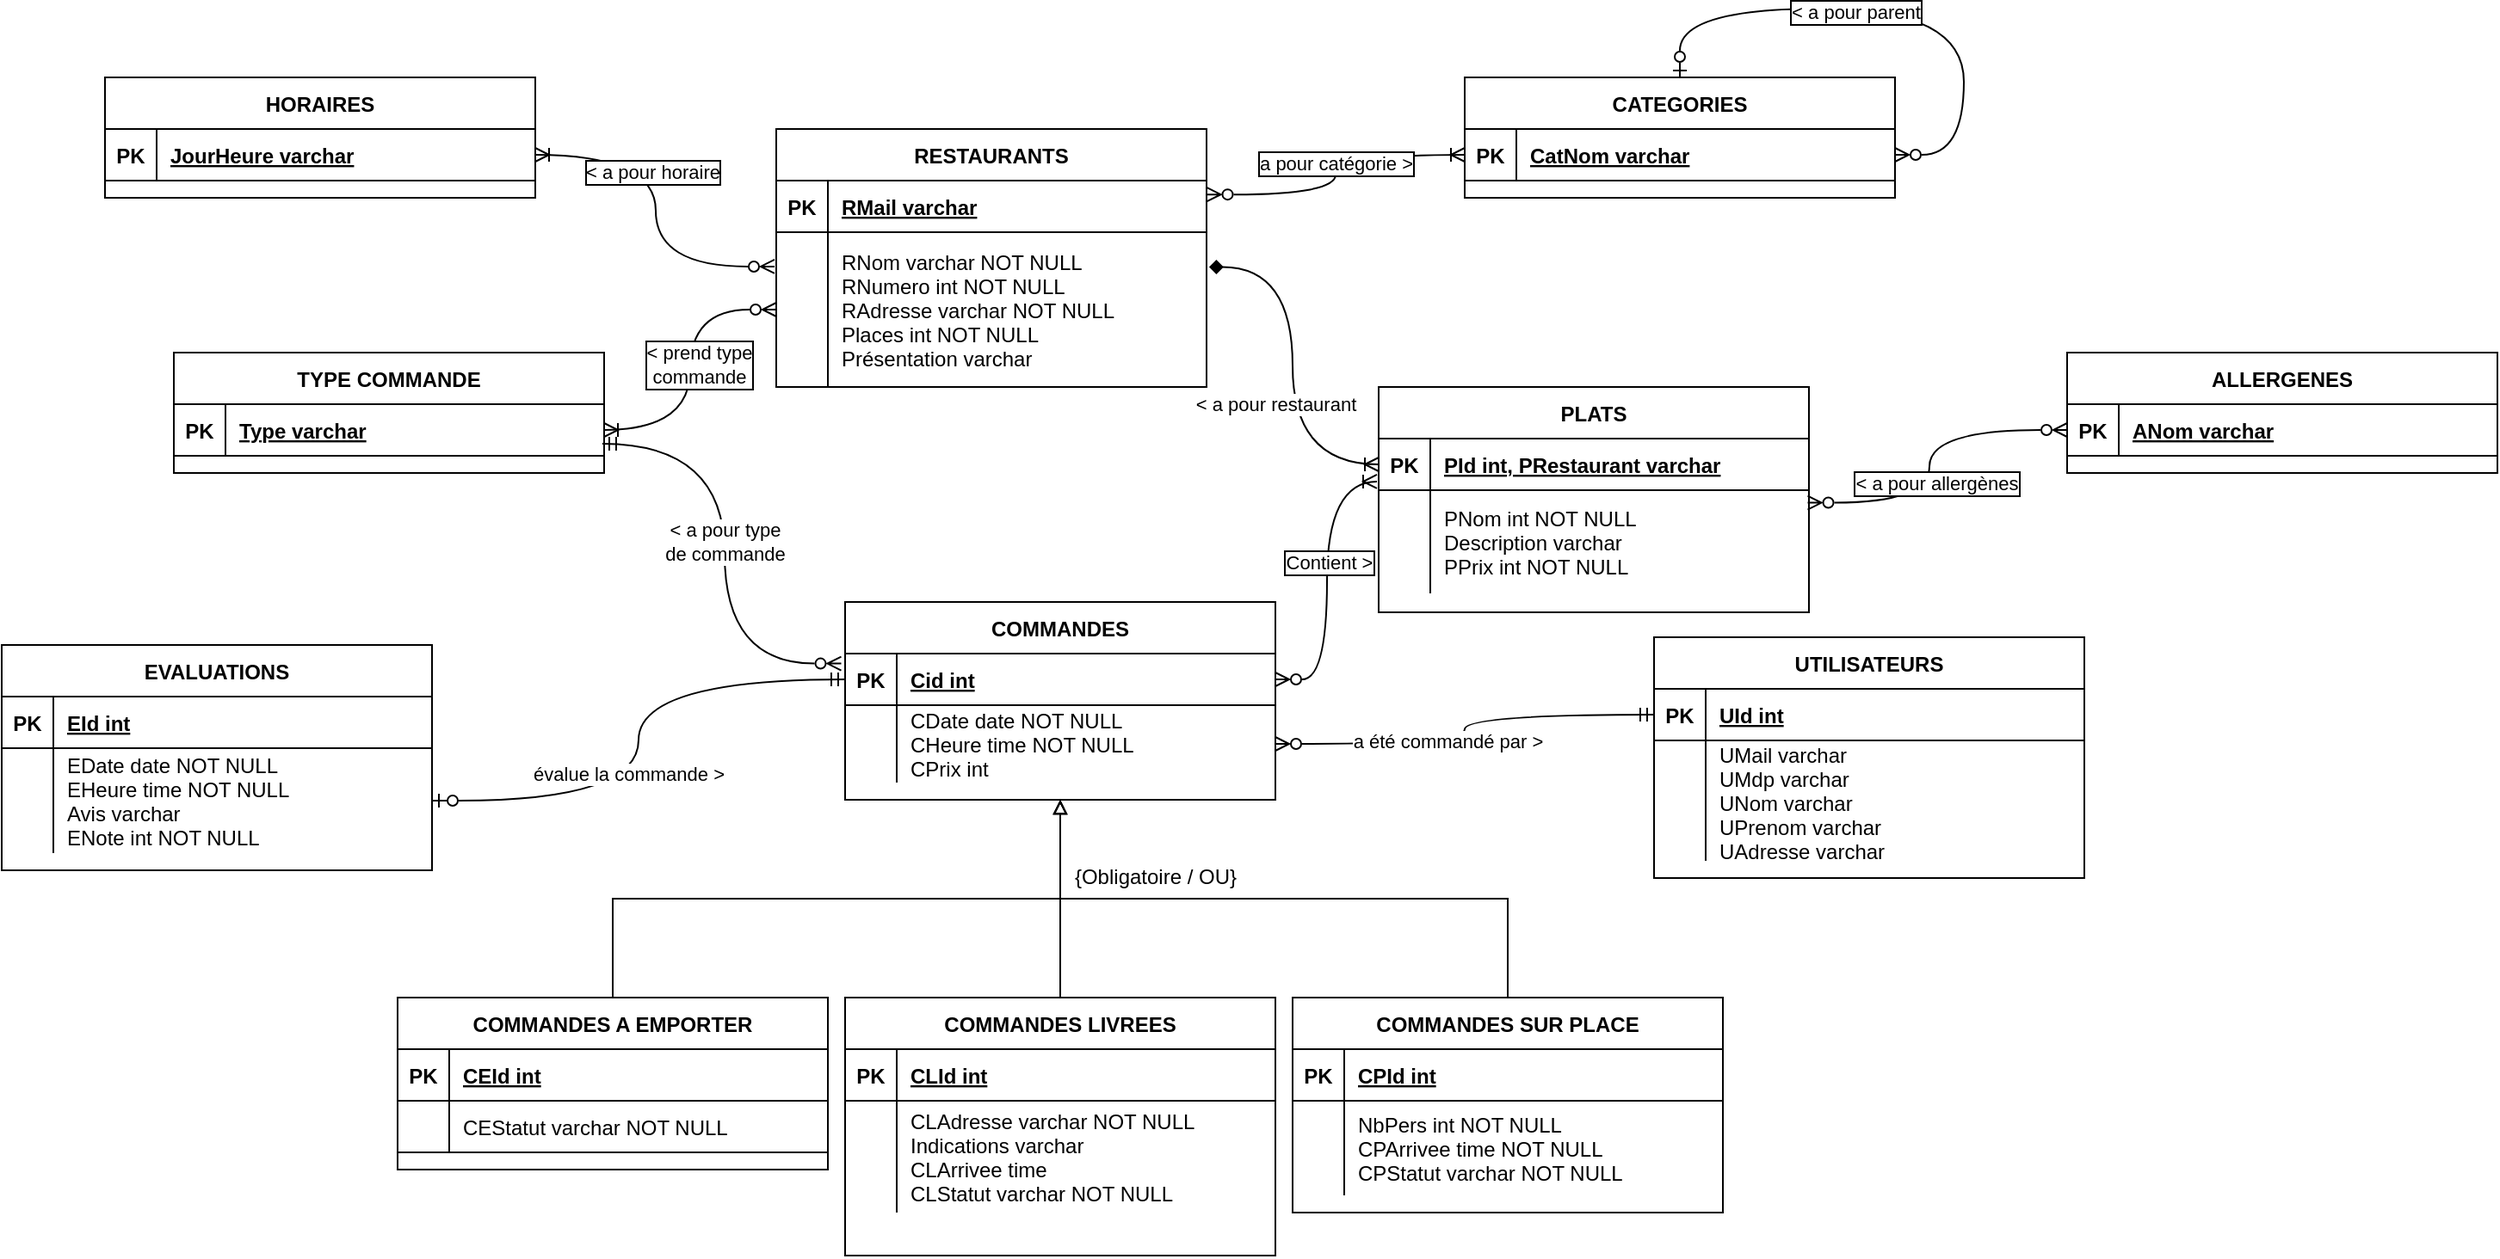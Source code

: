 <mxfile version="20.5.3" type="device"><diagram id="R2lEEEUBdFMjLlhIrx00" name="Page-1"><mxGraphModel dx="1889" dy="1391" grid="1" gridSize="10" guides="1" tooltips="1" connect="1" arrows="1" fold="1" page="0" pageScale="1" pageWidth="1169" pageHeight="827" math="0" shadow="0" extFonts="Permanent Marker^https://fonts.googleapis.com/css?family=Permanent+Marker"><root><mxCell id="0"/><mxCell id="1" parent="0"/><mxCell id="C-vyLk0tnHw3VtMMgP7b-2" value="PLATS" style="shape=table;startSize=30;container=1;collapsible=1;childLayout=tableLayout;fixedRows=1;rowLines=0;fontStyle=1;align=center;resizeLast=1;" parent="1" vertex="1"><mxGeometry x="350" y="140" width="250" height="131" as="geometry"/></mxCell><mxCell id="C-vyLk0tnHw3VtMMgP7b-3" value="" style="shape=partialRectangle;collapsible=0;dropTarget=0;pointerEvents=0;fillColor=none;points=[[0,0.5],[1,0.5]];portConstraint=eastwest;top=0;left=0;right=0;bottom=1;" parent="C-vyLk0tnHw3VtMMgP7b-2" vertex="1"><mxGeometry y="30" width="250" height="30" as="geometry"/></mxCell><mxCell id="C-vyLk0tnHw3VtMMgP7b-4" value="PK" style="shape=partialRectangle;overflow=hidden;connectable=0;fillColor=none;top=0;left=0;bottom=0;right=0;fontStyle=1;" parent="C-vyLk0tnHw3VtMMgP7b-3" vertex="1"><mxGeometry width="30" height="30" as="geometry"><mxRectangle width="30" height="30" as="alternateBounds"/></mxGeometry></mxCell><mxCell id="C-vyLk0tnHw3VtMMgP7b-5" value="PId int, PRestaurant varchar" style="shape=partialRectangle;overflow=hidden;connectable=0;fillColor=none;top=0;left=0;bottom=0;right=0;align=left;spacingLeft=6;fontStyle=5;" parent="C-vyLk0tnHw3VtMMgP7b-3" vertex="1"><mxGeometry x="30" width="220" height="30" as="geometry"><mxRectangle width="220" height="30" as="alternateBounds"/></mxGeometry></mxCell><mxCell id="C-vyLk0tnHw3VtMMgP7b-6" value="" style="shape=partialRectangle;collapsible=0;dropTarget=0;pointerEvents=0;fillColor=none;points=[[0,0.5],[1,0.5]];portConstraint=eastwest;top=0;left=0;right=0;bottom=0;" parent="C-vyLk0tnHw3VtMMgP7b-2" vertex="1"><mxGeometry y="60" width="250" height="60" as="geometry"/></mxCell><mxCell id="C-vyLk0tnHw3VtMMgP7b-7" value="" style="shape=partialRectangle;overflow=hidden;connectable=0;fillColor=none;top=0;left=0;bottom=0;right=0;" parent="C-vyLk0tnHw3VtMMgP7b-6" vertex="1"><mxGeometry width="30" height="60" as="geometry"><mxRectangle width="30" height="60" as="alternateBounds"/></mxGeometry></mxCell><mxCell id="C-vyLk0tnHw3VtMMgP7b-8" value="PNom int NOT NULL&#xA;Description varchar&#xA;PPrix int NOT NULL" style="shape=partialRectangle;overflow=hidden;connectable=0;fillColor=none;top=0;left=0;bottom=0;right=0;align=left;spacingLeft=6;" parent="C-vyLk0tnHw3VtMMgP7b-6" vertex="1"><mxGeometry x="30" width="220" height="60" as="geometry"><mxRectangle width="220" height="60" as="alternateBounds"/></mxGeometry></mxCell><mxCell id="C-vyLk0tnHw3VtMMgP7b-13" value="UTILISATEURS" style="shape=table;startSize=30;container=1;collapsible=1;childLayout=tableLayout;fixedRows=1;rowLines=0;fontStyle=1;align=center;resizeLast=1;" parent="1" vertex="1"><mxGeometry x="510" y="285.5" width="250" height="140" as="geometry"/></mxCell><mxCell id="C-vyLk0tnHw3VtMMgP7b-14" value="" style="shape=partialRectangle;collapsible=0;dropTarget=0;pointerEvents=0;fillColor=none;points=[[0,0.5],[1,0.5]];portConstraint=eastwest;top=0;left=0;right=0;bottom=1;" parent="C-vyLk0tnHw3VtMMgP7b-13" vertex="1"><mxGeometry y="30" width="250" height="30" as="geometry"/></mxCell><mxCell id="C-vyLk0tnHw3VtMMgP7b-15" value="PK" style="shape=partialRectangle;overflow=hidden;connectable=0;fillColor=none;top=0;left=0;bottom=0;right=0;fontStyle=1;" parent="C-vyLk0tnHw3VtMMgP7b-14" vertex="1"><mxGeometry width="30" height="30" as="geometry"><mxRectangle width="30" height="30" as="alternateBounds"/></mxGeometry></mxCell><mxCell id="C-vyLk0tnHw3VtMMgP7b-16" value="UId int" style="shape=partialRectangle;overflow=hidden;connectable=0;fillColor=none;top=0;left=0;bottom=0;right=0;align=left;spacingLeft=6;fontStyle=5;" parent="C-vyLk0tnHw3VtMMgP7b-14" vertex="1"><mxGeometry x="30" width="220" height="30" as="geometry"><mxRectangle width="220" height="30" as="alternateBounds"/></mxGeometry></mxCell><mxCell id="C-vyLk0tnHw3VtMMgP7b-17" value="" style="shape=partialRectangle;collapsible=0;dropTarget=0;pointerEvents=0;fillColor=none;points=[[0,0.5],[1,0.5]];portConstraint=eastwest;top=0;left=0;right=0;bottom=0;" parent="C-vyLk0tnHw3VtMMgP7b-13" vertex="1"><mxGeometry y="60" width="250" height="70" as="geometry"/></mxCell><mxCell id="C-vyLk0tnHw3VtMMgP7b-18" value="" style="shape=partialRectangle;overflow=hidden;connectable=0;fillColor=none;top=0;left=0;bottom=0;right=0;" parent="C-vyLk0tnHw3VtMMgP7b-17" vertex="1"><mxGeometry width="30" height="70" as="geometry"><mxRectangle width="30" height="70" as="alternateBounds"/></mxGeometry></mxCell><mxCell id="C-vyLk0tnHw3VtMMgP7b-19" value="UMail varchar&#xA;UMdp varchar&#xA;UNom varchar&#xA;UPrenom varchar&#xA;UAdresse varchar " style="shape=partialRectangle;overflow=hidden;connectable=0;fillColor=none;top=0;left=0;bottom=0;right=0;align=left;spacingLeft=6;" parent="C-vyLk0tnHw3VtMMgP7b-17" vertex="1"><mxGeometry x="30" width="220" height="70" as="geometry"><mxRectangle width="220" height="70" as="alternateBounds"/></mxGeometry></mxCell><mxCell id="C-vyLk0tnHw3VtMMgP7b-23" value="RESTAURANTS" style="shape=table;startSize=30;container=1;collapsible=1;childLayout=tableLayout;fixedRows=1;rowLines=0;fontStyle=1;align=center;resizeLast=1;" parent="1" vertex="1"><mxGeometry y="-10" width="250" height="150" as="geometry"/></mxCell><mxCell id="C-vyLk0tnHw3VtMMgP7b-24" value="" style="shape=partialRectangle;collapsible=0;dropTarget=0;pointerEvents=0;fillColor=none;points=[[0,0.5],[1,0.5]];portConstraint=eastwest;top=0;left=0;right=0;bottom=1;" parent="C-vyLk0tnHw3VtMMgP7b-23" vertex="1"><mxGeometry y="30" width="250" height="30" as="geometry"/></mxCell><mxCell id="C-vyLk0tnHw3VtMMgP7b-25" value="PK" style="shape=partialRectangle;overflow=hidden;connectable=0;fillColor=none;top=0;left=0;bottom=0;right=0;fontStyle=1;" parent="C-vyLk0tnHw3VtMMgP7b-24" vertex="1"><mxGeometry width="30" height="30" as="geometry"><mxRectangle width="30" height="30" as="alternateBounds"/></mxGeometry></mxCell><mxCell id="C-vyLk0tnHw3VtMMgP7b-26" value="RMail varchar" style="shape=partialRectangle;overflow=hidden;connectable=0;fillColor=none;top=0;left=0;bottom=0;right=0;align=left;spacingLeft=6;fontStyle=5;" parent="C-vyLk0tnHw3VtMMgP7b-24" vertex="1"><mxGeometry x="30" width="220" height="30" as="geometry"><mxRectangle width="220" height="30" as="alternateBounds"/></mxGeometry></mxCell><mxCell id="C-vyLk0tnHw3VtMMgP7b-27" value="" style="shape=partialRectangle;collapsible=0;dropTarget=0;pointerEvents=0;fillColor=none;points=[[0,0.5],[1,0.5]];portConstraint=eastwest;top=0;left=0;right=0;bottom=0;" parent="C-vyLk0tnHw3VtMMgP7b-23" vertex="1"><mxGeometry y="60" width="250" height="90" as="geometry"/></mxCell><mxCell id="C-vyLk0tnHw3VtMMgP7b-28" value="" style="shape=partialRectangle;overflow=hidden;connectable=0;fillColor=none;top=0;left=0;bottom=0;right=0;" parent="C-vyLk0tnHw3VtMMgP7b-27" vertex="1"><mxGeometry width="30" height="90" as="geometry"><mxRectangle width="30" height="90" as="alternateBounds"/></mxGeometry></mxCell><mxCell id="C-vyLk0tnHw3VtMMgP7b-29" value="RNom varchar NOT NULL&#xA;RNumero int NOT NULL&#xA;RAdresse varchar NOT NULL&#xA;Places int NOT NULL&#xA;Présentation varchar" style="shape=partialRectangle;overflow=hidden;connectable=0;fillColor=none;top=0;left=0;bottom=0;right=0;align=left;spacingLeft=6;verticalAlign=middle;" parent="C-vyLk0tnHw3VtMMgP7b-27" vertex="1"><mxGeometry x="30" width="220" height="90" as="geometry"><mxRectangle width="220" height="90" as="alternateBounds"/></mxGeometry></mxCell><mxCell id="k5g94wxCDY1BFWn5QNMN-1" value="COMMANDES" style="shape=table;startSize=30;container=1;collapsible=1;childLayout=tableLayout;fixedRows=1;rowLines=0;fontStyle=1;align=center;resizeLast=1;" parent="1" vertex="1"><mxGeometry x="40" y="265" width="250" height="115" as="geometry"><mxRectangle x="40" y="310" width="120" height="30" as="alternateBounds"/></mxGeometry></mxCell><mxCell id="k5g94wxCDY1BFWn5QNMN-2" value="" style="shape=partialRectangle;collapsible=0;dropTarget=0;pointerEvents=0;fillColor=none;points=[[0,0.5],[1,0.5]];portConstraint=eastwest;top=0;left=0;right=0;bottom=1;" parent="k5g94wxCDY1BFWn5QNMN-1" vertex="1"><mxGeometry y="30" width="250" height="30" as="geometry"/></mxCell><mxCell id="k5g94wxCDY1BFWn5QNMN-3" value="PK" style="shape=partialRectangle;overflow=hidden;connectable=0;fillColor=none;top=0;left=0;bottom=0;right=0;fontStyle=1;" parent="k5g94wxCDY1BFWn5QNMN-2" vertex="1"><mxGeometry width="30" height="30" as="geometry"><mxRectangle width="30" height="30" as="alternateBounds"/></mxGeometry></mxCell><mxCell id="k5g94wxCDY1BFWn5QNMN-4" value="Cid int" style="shape=partialRectangle;overflow=hidden;connectable=0;fillColor=none;top=0;left=0;bottom=0;right=0;align=left;spacingLeft=6;fontStyle=5;" parent="k5g94wxCDY1BFWn5QNMN-2" vertex="1"><mxGeometry x="30" width="220" height="30" as="geometry"><mxRectangle width="220" height="30" as="alternateBounds"/></mxGeometry></mxCell><mxCell id="k5g94wxCDY1BFWn5QNMN-5" value="" style="shape=partialRectangle;collapsible=0;dropTarget=0;pointerEvents=0;fillColor=none;points=[[0,0.5],[1,0.5]];portConstraint=eastwest;top=0;left=0;right=0;bottom=0;" parent="k5g94wxCDY1BFWn5QNMN-1" vertex="1"><mxGeometry y="60" width="250" height="45" as="geometry"/></mxCell><mxCell id="k5g94wxCDY1BFWn5QNMN-6" value="" style="shape=partialRectangle;overflow=hidden;connectable=0;fillColor=none;top=0;left=0;bottom=0;right=0;" parent="k5g94wxCDY1BFWn5QNMN-5" vertex="1"><mxGeometry width="30" height="45" as="geometry"><mxRectangle width="30" height="45" as="alternateBounds"/></mxGeometry></mxCell><mxCell id="k5g94wxCDY1BFWn5QNMN-7" value="CDate date NOT NULL&#xA;CHeure time NOT NULL &#xA;CPrix int" style="shape=partialRectangle;overflow=hidden;connectable=0;fillColor=none;top=0;left=0;bottom=0;right=0;align=left;spacingLeft=6;" parent="k5g94wxCDY1BFWn5QNMN-5" vertex="1"><mxGeometry x="30" width="220" height="45" as="geometry"><mxRectangle width="220" height="45" as="alternateBounds"/></mxGeometry></mxCell><mxCell id="k5g94wxCDY1BFWn5QNMN-37" style="edgeStyle=orthogonalEdgeStyle;rounded=0;orthogonalLoop=1;jettySize=auto;html=1;exitX=0.5;exitY=0;exitDx=0;exitDy=0;entryX=0.5;entryY=1;entryDx=0;entryDy=0;endArrow=block;endFill=0;" parent="1" source="k5g94wxCDY1BFWn5QNMN-8" target="k5g94wxCDY1BFWn5QNMN-1" edge="1"><mxGeometry relative="1" as="geometry"/></mxCell><mxCell id="k5g94wxCDY1BFWn5QNMN-8" value="COMMANDES LIVREES" style="shape=table;startSize=30;container=1;collapsible=1;childLayout=tableLayout;fixedRows=1;rowLines=0;fontStyle=1;align=center;resizeLast=1;" parent="1" vertex="1"><mxGeometry x="40" y="495" width="250" height="150" as="geometry"/></mxCell><mxCell id="k5g94wxCDY1BFWn5QNMN-9" value="" style="shape=partialRectangle;collapsible=0;dropTarget=0;pointerEvents=0;fillColor=none;points=[[0,0.5],[1,0.5]];portConstraint=eastwest;top=0;left=0;right=0;bottom=1;" parent="k5g94wxCDY1BFWn5QNMN-8" vertex="1"><mxGeometry y="30" width="250" height="30" as="geometry"/></mxCell><mxCell id="k5g94wxCDY1BFWn5QNMN-10" value="PK" style="shape=partialRectangle;overflow=hidden;connectable=0;fillColor=none;top=0;left=0;bottom=0;right=0;fontStyle=1;" parent="k5g94wxCDY1BFWn5QNMN-9" vertex="1"><mxGeometry width="30" height="30" as="geometry"><mxRectangle width="30" height="30" as="alternateBounds"/></mxGeometry></mxCell><mxCell id="k5g94wxCDY1BFWn5QNMN-11" value="CLId int" style="shape=partialRectangle;overflow=hidden;connectable=0;fillColor=none;top=0;left=0;bottom=0;right=0;align=left;spacingLeft=6;fontStyle=5;" parent="k5g94wxCDY1BFWn5QNMN-9" vertex="1"><mxGeometry x="30" width="220" height="30" as="geometry"><mxRectangle width="220" height="30" as="alternateBounds"/></mxGeometry></mxCell><mxCell id="k5g94wxCDY1BFWn5QNMN-12" value="" style="shape=partialRectangle;collapsible=0;dropTarget=0;pointerEvents=0;fillColor=none;points=[[0,0.5],[1,0.5]];portConstraint=eastwest;top=0;left=0;right=0;bottom=0;" parent="k5g94wxCDY1BFWn5QNMN-8" vertex="1"><mxGeometry y="60" width="250" height="65" as="geometry"/></mxCell><mxCell id="k5g94wxCDY1BFWn5QNMN-13" value="" style="shape=partialRectangle;overflow=hidden;connectable=0;fillColor=none;top=0;left=0;bottom=0;right=0;" parent="k5g94wxCDY1BFWn5QNMN-12" vertex="1"><mxGeometry width="30" height="65" as="geometry"><mxRectangle width="30" height="65" as="alternateBounds"/></mxGeometry></mxCell><mxCell id="k5g94wxCDY1BFWn5QNMN-14" value="CLAdresse varchar NOT NULL&#xA;Indications varchar&#xA;CLArrivee time&#xA;CLStatut varchar NOT NULL" style="shape=partialRectangle;overflow=hidden;connectable=0;fillColor=none;top=0;left=0;bottom=0;right=0;align=left;spacingLeft=6;" parent="k5g94wxCDY1BFWn5QNMN-12" vertex="1"><mxGeometry x="30" width="220" height="65" as="geometry"><mxRectangle width="220" height="65" as="alternateBounds"/></mxGeometry></mxCell><mxCell id="k5g94wxCDY1BFWn5QNMN-52" style="edgeStyle=orthogonalEdgeStyle;rounded=0;orthogonalLoop=1;jettySize=auto;html=1;exitX=0.5;exitY=0;exitDx=0;exitDy=0;entryX=0.5;entryY=1;entryDx=0;entryDy=0;endArrow=block;endFill=0;" parent="1" source="k5g94wxCDY1BFWn5QNMN-15" target="k5g94wxCDY1BFWn5QNMN-1" edge="1"><mxGeometry relative="1" as="geometry"/></mxCell><mxCell id="k5g94wxCDY1BFWn5QNMN-15" value="COMMANDES SUR PLACE" style="shape=table;startSize=30;container=1;collapsible=1;childLayout=tableLayout;fixedRows=1;rowLines=0;fontStyle=1;align=center;resizeLast=1;" parent="1" vertex="1"><mxGeometry x="300" y="495" width="250" height="125" as="geometry"/></mxCell><mxCell id="k5g94wxCDY1BFWn5QNMN-16" value="" style="shape=partialRectangle;collapsible=0;dropTarget=0;pointerEvents=0;fillColor=none;points=[[0,0.5],[1,0.5]];portConstraint=eastwest;top=0;left=0;right=0;bottom=1;" parent="k5g94wxCDY1BFWn5QNMN-15" vertex="1"><mxGeometry y="30" width="250" height="30" as="geometry"/></mxCell><mxCell id="k5g94wxCDY1BFWn5QNMN-17" value="PK" style="shape=partialRectangle;overflow=hidden;connectable=0;fillColor=none;top=0;left=0;bottom=0;right=0;fontStyle=1;" parent="k5g94wxCDY1BFWn5QNMN-16" vertex="1"><mxGeometry width="30" height="30" as="geometry"><mxRectangle width="30" height="30" as="alternateBounds"/></mxGeometry></mxCell><mxCell id="k5g94wxCDY1BFWn5QNMN-18" value="CPId int" style="shape=partialRectangle;overflow=hidden;connectable=0;fillColor=none;top=0;left=0;bottom=0;right=0;align=left;spacingLeft=6;fontStyle=5;" parent="k5g94wxCDY1BFWn5QNMN-16" vertex="1"><mxGeometry x="30" width="220" height="30" as="geometry"><mxRectangle width="220" height="30" as="alternateBounds"/></mxGeometry></mxCell><mxCell id="k5g94wxCDY1BFWn5QNMN-19" value="" style="shape=partialRectangle;collapsible=0;dropTarget=0;pointerEvents=0;fillColor=none;points=[[0,0.5],[1,0.5]];portConstraint=eastwest;top=0;left=0;right=0;bottom=0;" parent="k5g94wxCDY1BFWn5QNMN-15" vertex="1"><mxGeometry y="60" width="250" height="55" as="geometry"/></mxCell><mxCell id="k5g94wxCDY1BFWn5QNMN-20" value="" style="shape=partialRectangle;overflow=hidden;connectable=0;fillColor=none;top=0;left=0;bottom=0;right=0;" parent="k5g94wxCDY1BFWn5QNMN-19" vertex="1"><mxGeometry width="30" height="55" as="geometry"><mxRectangle width="30" height="55" as="alternateBounds"/></mxGeometry></mxCell><mxCell id="k5g94wxCDY1BFWn5QNMN-21" value="NbPers int NOT NULL&#xA;CPArrivee time NOT NULL&#xA;CPStatut varchar NOT NULL" style="shape=partialRectangle;overflow=hidden;connectable=0;fillColor=none;top=0;left=0;bottom=0;right=0;align=left;spacingLeft=6;" parent="k5g94wxCDY1BFWn5QNMN-19" vertex="1"><mxGeometry x="30" width="220" height="55" as="geometry"><mxRectangle width="220" height="55" as="alternateBounds"/></mxGeometry></mxCell><mxCell id="k5g94wxCDY1BFWn5QNMN-43" style="edgeStyle=orthogonalEdgeStyle;rounded=0;orthogonalLoop=1;jettySize=auto;html=1;exitX=0.5;exitY=0;exitDx=0;exitDy=0;entryX=0.5;entryY=1;entryDx=0;entryDy=0;endArrow=block;endFill=0;" parent="1" source="k5g94wxCDY1BFWn5QNMN-22" target="k5g94wxCDY1BFWn5QNMN-1" edge="1"><mxGeometry relative="1" as="geometry"/></mxCell><mxCell id="k5g94wxCDY1BFWn5QNMN-22" value="COMMANDES A EMPORTER" style="shape=table;startSize=30;container=1;collapsible=1;childLayout=tableLayout;fixedRows=1;rowLines=0;fontStyle=1;align=center;resizeLast=1;" parent="1" vertex="1"><mxGeometry x="-220" y="495" width="250" height="100" as="geometry"/></mxCell><mxCell id="k5g94wxCDY1BFWn5QNMN-23" value="" style="shape=partialRectangle;collapsible=0;dropTarget=0;pointerEvents=0;fillColor=none;points=[[0,0.5],[1,0.5]];portConstraint=eastwest;top=0;left=0;right=0;bottom=1;" parent="k5g94wxCDY1BFWn5QNMN-22" vertex="1"><mxGeometry y="30" width="250" height="30" as="geometry"/></mxCell><mxCell id="k5g94wxCDY1BFWn5QNMN-24" value="PK" style="shape=partialRectangle;overflow=hidden;connectable=0;fillColor=none;top=0;left=0;bottom=0;right=0;fontStyle=1;" parent="k5g94wxCDY1BFWn5QNMN-23" vertex="1"><mxGeometry width="30" height="30" as="geometry"><mxRectangle width="30" height="30" as="alternateBounds"/></mxGeometry></mxCell><mxCell id="k5g94wxCDY1BFWn5QNMN-25" value="CEId int" style="shape=partialRectangle;overflow=hidden;connectable=0;fillColor=none;top=0;left=0;bottom=0;right=0;align=left;spacingLeft=6;fontStyle=5;" parent="k5g94wxCDY1BFWn5QNMN-23" vertex="1"><mxGeometry x="30" width="220" height="30" as="geometry"><mxRectangle width="220" height="30" as="alternateBounds"/></mxGeometry></mxCell><mxCell id="k5g94wxCDY1BFWn5QNMN-150" style="shape=partialRectangle;collapsible=0;dropTarget=0;pointerEvents=0;fillColor=none;points=[[0,0.5],[1,0.5]];portConstraint=eastwest;top=0;left=0;right=0;bottom=1;" parent="k5g94wxCDY1BFWn5QNMN-22" vertex="1"><mxGeometry y="60" width="250" height="30" as="geometry"/></mxCell><mxCell id="k5g94wxCDY1BFWn5QNMN-151" style="shape=partialRectangle;overflow=hidden;connectable=0;fillColor=none;top=0;left=0;bottom=0;right=0;fontStyle=1;" parent="k5g94wxCDY1BFWn5QNMN-150" vertex="1"><mxGeometry width="30" height="30" as="geometry"><mxRectangle width="30" height="30" as="alternateBounds"/></mxGeometry></mxCell><mxCell id="k5g94wxCDY1BFWn5QNMN-152" value="CEStatut varchar NOT NULL" style="shape=partialRectangle;overflow=hidden;connectable=0;fillColor=none;top=0;left=0;bottom=0;right=0;align=left;spacingLeft=6;fontStyle=0;" parent="k5g94wxCDY1BFWn5QNMN-150" vertex="1"><mxGeometry x="30" width="220" height="30" as="geometry"><mxRectangle width="220" height="30" as="alternateBounds"/></mxGeometry></mxCell><mxCell id="k5g94wxCDY1BFWn5QNMN-29" value="EVALUATIONS" style="shape=table;startSize=30;container=1;collapsible=1;childLayout=tableLayout;fixedRows=1;rowLines=0;fontStyle=1;align=center;resizeLast=1;" parent="1" vertex="1"><mxGeometry x="-450" y="290" width="250" height="131" as="geometry"/></mxCell><mxCell id="k5g94wxCDY1BFWn5QNMN-30" value="" style="shape=partialRectangle;collapsible=0;dropTarget=0;pointerEvents=0;fillColor=none;points=[[0,0.5],[1,0.5]];portConstraint=eastwest;top=0;left=0;right=0;bottom=1;" parent="k5g94wxCDY1BFWn5QNMN-29" vertex="1"><mxGeometry y="30" width="250" height="30" as="geometry"/></mxCell><mxCell id="k5g94wxCDY1BFWn5QNMN-31" value="PK" style="shape=partialRectangle;overflow=hidden;connectable=0;fillColor=none;top=0;left=0;bottom=0;right=0;fontStyle=1;" parent="k5g94wxCDY1BFWn5QNMN-30" vertex="1"><mxGeometry width="30" height="30" as="geometry"><mxRectangle width="30" height="30" as="alternateBounds"/></mxGeometry></mxCell><mxCell id="k5g94wxCDY1BFWn5QNMN-32" value="EId int" style="shape=partialRectangle;overflow=hidden;connectable=0;fillColor=none;top=0;left=0;bottom=0;right=0;align=left;spacingLeft=6;fontStyle=5;" parent="k5g94wxCDY1BFWn5QNMN-30" vertex="1"><mxGeometry x="30" width="220" height="30" as="geometry"><mxRectangle width="220" height="30" as="alternateBounds"/></mxGeometry></mxCell><mxCell id="k5g94wxCDY1BFWn5QNMN-33" value="" style="shape=partialRectangle;collapsible=0;dropTarget=0;pointerEvents=0;fillColor=none;points=[[0,0.5],[1,0.5]];portConstraint=eastwest;top=0;left=0;right=0;bottom=0;" parent="k5g94wxCDY1BFWn5QNMN-29" vertex="1"><mxGeometry y="60" width="250" height="61" as="geometry"/></mxCell><mxCell id="k5g94wxCDY1BFWn5QNMN-34" value="" style="shape=partialRectangle;overflow=hidden;connectable=0;fillColor=none;top=0;left=0;bottom=0;right=0;" parent="k5g94wxCDY1BFWn5QNMN-33" vertex="1"><mxGeometry width="30" height="61" as="geometry"><mxRectangle width="30" height="61" as="alternateBounds"/></mxGeometry></mxCell><mxCell id="k5g94wxCDY1BFWn5QNMN-35" value="EDate date NOT NULL&#xA;EHeure time NOT NULL&#xA;Avis varchar&#xA;ENote int NOT NULL" style="shape=partialRectangle;overflow=hidden;connectable=0;fillColor=none;top=0;left=0;bottom=0;right=0;align=left;spacingLeft=6;" parent="k5g94wxCDY1BFWn5QNMN-33" vertex="1"><mxGeometry x="30" width="220" height="61" as="geometry"><mxRectangle width="220" height="61" as="alternateBounds"/></mxGeometry></mxCell><mxCell id="k5g94wxCDY1BFWn5QNMN-53" value="CATEGORIES" style="shape=table;startSize=30;container=1;collapsible=1;childLayout=tableLayout;fixedRows=1;rowLines=0;fontStyle=1;align=center;resizeLast=1;" parent="1" vertex="1"><mxGeometry x="400" y="-40" width="250" height="70" as="geometry"/></mxCell><mxCell id="k5g94wxCDY1BFWn5QNMN-124" style="edgeStyle=orthogonalEdgeStyle;curved=1;rounded=0;orthogonalLoop=1;jettySize=auto;html=1;exitX=1;exitY=0.5;exitDx=0;exitDy=0;entryX=0.5;entryY=0;entryDx=0;entryDy=0;startArrow=ERzeroToMany;startFill=0;endArrow=ERzeroToOne;endFill=0;" parent="k5g94wxCDY1BFWn5QNMN-53" source="k5g94wxCDY1BFWn5QNMN-54" target="k5g94wxCDY1BFWn5QNMN-53" edge="1"><mxGeometry relative="1" as="geometry"><Array as="points"><mxPoint x="290" y="45"/><mxPoint x="290" y="-40"/><mxPoint x="125" y="-40"/></Array></mxGeometry></mxCell><mxCell id="k5g94wxCDY1BFWn5QNMN-168" value="&amp;lt; a pour parent" style="edgeLabel;html=1;align=center;verticalAlign=middle;resizable=0;points=[];labelBorderColor=default;" parent="k5g94wxCDY1BFWn5QNMN-124" vertex="1" connectable="0"><mxGeometry x="0.139" y="2" relative="1" as="geometry"><mxPoint as="offset"/></mxGeometry></mxCell><mxCell id="k5g94wxCDY1BFWn5QNMN-54" value="" style="shape=partialRectangle;collapsible=0;dropTarget=0;pointerEvents=0;fillColor=none;points=[[0,0.5],[1,0.5]];portConstraint=eastwest;top=0;left=0;right=0;bottom=1;" parent="k5g94wxCDY1BFWn5QNMN-53" vertex="1"><mxGeometry y="30" width="250" height="30" as="geometry"/></mxCell><mxCell id="k5g94wxCDY1BFWn5QNMN-55" value="PK" style="shape=partialRectangle;overflow=hidden;connectable=0;fillColor=none;top=0;left=0;bottom=0;right=0;fontStyle=1;" parent="k5g94wxCDY1BFWn5QNMN-54" vertex="1"><mxGeometry width="30" height="30" as="geometry"><mxRectangle width="30" height="30" as="alternateBounds"/></mxGeometry></mxCell><mxCell id="k5g94wxCDY1BFWn5QNMN-56" value="CatNom varchar" style="shape=partialRectangle;overflow=hidden;connectable=0;fillColor=none;top=0;left=0;bottom=0;right=0;align=left;spacingLeft=6;fontStyle=5;" parent="k5g94wxCDY1BFWn5QNMN-54" vertex="1"><mxGeometry x="30" width="220" height="30" as="geometry"><mxRectangle width="220" height="30" as="alternateBounds"/></mxGeometry></mxCell><mxCell id="k5g94wxCDY1BFWn5QNMN-60" value="TYPE COMMANDE" style="shape=table;startSize=30;container=1;collapsible=1;childLayout=tableLayout;fixedRows=1;rowLines=0;fontStyle=1;align=center;resizeLast=1;" parent="1" vertex="1"><mxGeometry x="-350" y="120" width="250" height="70" as="geometry"/></mxCell><mxCell id="k5g94wxCDY1BFWn5QNMN-61" value="" style="shape=partialRectangle;collapsible=0;dropTarget=0;pointerEvents=0;fillColor=none;points=[[0,0.5],[1,0.5]];portConstraint=eastwest;top=0;left=0;right=0;bottom=1;" parent="k5g94wxCDY1BFWn5QNMN-60" vertex="1"><mxGeometry y="30" width="250" height="30" as="geometry"/></mxCell><mxCell id="k5g94wxCDY1BFWn5QNMN-62" value="PK" style="shape=partialRectangle;overflow=hidden;connectable=0;fillColor=none;top=0;left=0;bottom=0;right=0;fontStyle=1;" parent="k5g94wxCDY1BFWn5QNMN-61" vertex="1"><mxGeometry width="30" height="30" as="geometry"><mxRectangle width="30" height="30" as="alternateBounds"/></mxGeometry></mxCell><mxCell id="k5g94wxCDY1BFWn5QNMN-63" value="Type varchar" style="shape=partialRectangle;overflow=hidden;connectable=0;fillColor=none;top=0;left=0;bottom=0;right=0;align=left;spacingLeft=6;fontStyle=5;" parent="k5g94wxCDY1BFWn5QNMN-61" vertex="1"><mxGeometry x="30" width="220" height="30" as="geometry"><mxRectangle width="220" height="30" as="alternateBounds"/></mxGeometry></mxCell><mxCell id="k5g94wxCDY1BFWn5QNMN-67" value="ALLERGENES" style="shape=table;startSize=30;container=1;collapsible=1;childLayout=tableLayout;fixedRows=1;rowLines=0;fontStyle=1;align=center;resizeLast=1;" parent="1" vertex="1"><mxGeometry x="750" y="120" width="250" height="70" as="geometry"/></mxCell><mxCell id="k5g94wxCDY1BFWn5QNMN-68" value="" style="shape=partialRectangle;collapsible=0;dropTarget=0;pointerEvents=0;fillColor=none;points=[[0,0.5],[1,0.5]];portConstraint=eastwest;top=0;left=0;right=0;bottom=1;" parent="k5g94wxCDY1BFWn5QNMN-67" vertex="1"><mxGeometry y="30" width="250" height="30" as="geometry"/></mxCell><mxCell id="k5g94wxCDY1BFWn5QNMN-69" value="PK" style="shape=partialRectangle;overflow=hidden;connectable=0;fillColor=none;top=0;left=0;bottom=0;right=0;fontStyle=1;" parent="k5g94wxCDY1BFWn5QNMN-68" vertex="1"><mxGeometry width="30" height="30" as="geometry"><mxRectangle width="30" height="30" as="alternateBounds"/></mxGeometry></mxCell><mxCell id="k5g94wxCDY1BFWn5QNMN-70" value="ANom varchar" style="shape=partialRectangle;overflow=hidden;connectable=0;fillColor=none;top=0;left=0;bottom=0;right=0;align=left;spacingLeft=6;fontStyle=5;" parent="k5g94wxCDY1BFWn5QNMN-68" vertex="1"><mxGeometry x="30" width="220" height="30" as="geometry"><mxRectangle width="220" height="30" as="alternateBounds"/></mxGeometry></mxCell><mxCell id="k5g94wxCDY1BFWn5QNMN-74" value="HORAIRES" style="shape=table;startSize=30;container=1;collapsible=1;childLayout=tableLayout;fixedRows=1;rowLines=0;fontStyle=1;align=center;resizeLast=1;" parent="1" vertex="1"><mxGeometry x="-390" y="-40" width="250" height="70" as="geometry"/></mxCell><mxCell id="k5g94wxCDY1BFWn5QNMN-75" value="" style="shape=partialRectangle;collapsible=0;dropTarget=0;pointerEvents=0;fillColor=none;points=[[0,0.5],[1,0.5]];portConstraint=eastwest;top=0;left=0;right=0;bottom=1;" parent="k5g94wxCDY1BFWn5QNMN-74" vertex="1"><mxGeometry y="30" width="250" height="30" as="geometry"/></mxCell><mxCell id="k5g94wxCDY1BFWn5QNMN-76" value="PK" style="shape=partialRectangle;overflow=hidden;connectable=0;fillColor=none;top=0;left=0;bottom=0;right=0;fontStyle=1;" parent="k5g94wxCDY1BFWn5QNMN-75" vertex="1"><mxGeometry width="30" height="30" as="geometry"><mxRectangle width="30" height="30" as="alternateBounds"/></mxGeometry></mxCell><mxCell id="k5g94wxCDY1BFWn5QNMN-77" value="JourHeure varchar" style="shape=partialRectangle;overflow=hidden;connectable=0;fillColor=none;top=0;left=0;bottom=0;right=0;align=left;spacingLeft=6;fontStyle=5;" parent="k5g94wxCDY1BFWn5QNMN-75" vertex="1"><mxGeometry x="30" width="220" height="30" as="geometry"><mxRectangle width="220" height="30" as="alternateBounds"/></mxGeometry></mxCell><mxCell id="k5g94wxCDY1BFWn5QNMN-97" style="rounded=0;orthogonalLoop=1;jettySize=auto;html=1;exitX=0;exitY=0.5;exitDx=0;exitDy=0;entryX=1.006;entryY=0.225;entryDx=0;entryDy=0;edgeStyle=orthogonalEdgeStyle;curved=1;endArrow=diamond;endFill=1;startArrow=ERoneToMany;startFill=0;entryPerimeter=0;" parent="1" source="C-vyLk0tnHw3VtMMgP7b-3" target="C-vyLk0tnHw3VtMMgP7b-27" edge="1"><mxGeometry relative="1" as="geometry"/></mxCell><mxCell id="k5g94wxCDY1BFWn5QNMN-163" value="&amp;lt; a pour restaurant" style="edgeLabel;html=1;align=center;verticalAlign=middle;resizable=0;points=[];" parent="k5g94wxCDY1BFWn5QNMN-97" vertex="1" connectable="0"><mxGeometry x="-0.171" y="-3" relative="1" as="geometry"><mxPoint x="-13" y="3" as="offset"/></mxGeometry></mxCell><mxCell id="k5g94wxCDY1BFWn5QNMN-105" style="edgeStyle=orthogonalEdgeStyle;curved=1;rounded=0;orthogonalLoop=1;jettySize=auto;html=1;exitX=-0.004;exitY=0.222;exitDx=0;exitDy=0;entryX=1;entryY=0.5;entryDx=0;entryDy=0;startArrow=ERzeroToMany;startFill=0;endArrow=ERoneToMany;endFill=0;exitPerimeter=0;" parent="1" source="C-vyLk0tnHw3VtMMgP7b-27" target="k5g94wxCDY1BFWn5QNMN-75" edge="1"><mxGeometry relative="1" as="geometry"><mxPoint x="10" y="145" as="sourcePoint"/></mxGeometry></mxCell><mxCell id="k5g94wxCDY1BFWn5QNMN-164" value="&amp;lt; a pour horaire" style="edgeLabel;html=1;align=center;verticalAlign=middle;resizable=0;points=[];labelBorderColor=default;" parent="k5g94wxCDY1BFWn5QNMN-105" vertex="1" connectable="0"><mxGeometry x="0.216" y="2" relative="1" as="geometry"><mxPoint as="offset"/></mxGeometry></mxCell><mxCell id="k5g94wxCDY1BFWn5QNMN-113" style="edgeStyle=orthogonalEdgeStyle;curved=1;rounded=0;orthogonalLoop=1;jettySize=auto;html=1;exitX=1.001;exitY=0.269;exitDx=0;exitDy=0;entryX=0;entryY=0.5;entryDx=0;entryDy=0;startArrow=ERzeroToMany;startFill=0;endArrow=ERoneToMany;endFill=0;exitPerimeter=0;" parent="1" source="C-vyLk0tnHw3VtMMgP7b-24" target="k5g94wxCDY1BFWn5QNMN-54" edge="1"><mxGeometry relative="1" as="geometry"><mxPoint x="260" y="160" as="sourcePoint"/></mxGeometry></mxCell><mxCell id="k5g94wxCDY1BFWn5QNMN-162" value="a pour catégorie &amp;gt;" style="edgeLabel;html=1;align=center;verticalAlign=middle;resizable=0;points=[];labelBorderColor=default;" parent="k5g94wxCDY1BFWn5QNMN-113" vertex="1" connectable="0"><mxGeometry x="0.126" y="-1" relative="1" as="geometry"><mxPoint x="-1" y="4" as="offset"/></mxGeometry></mxCell><mxCell id="k5g94wxCDY1BFWn5QNMN-114" style="edgeStyle=orthogonalEdgeStyle;curved=1;rounded=0;orthogonalLoop=1;jettySize=auto;html=1;exitX=0;exitY=0.5;exitDx=0;exitDy=0;entryX=1;entryY=0.5;entryDx=0;entryDy=0;startArrow=ERzeroToMany;startFill=0;endArrow=ERoneToMany;endFill=0;" parent="1" source="C-vyLk0tnHw3VtMMgP7b-27" target="k5g94wxCDY1BFWn5QNMN-61" edge="1"><mxGeometry relative="1" as="geometry"><mxPoint x="10" y="140" as="sourcePoint"/></mxGeometry></mxCell><mxCell id="k5g94wxCDY1BFWn5QNMN-165" value="&amp;lt; prend type&lt;br&gt;commande" style="edgeLabel;html=1;align=center;verticalAlign=middle;resizable=0;points=[];labelBorderColor=default;" parent="k5g94wxCDY1BFWn5QNMN-114" vertex="1" connectable="0"><mxGeometry x="-0.042" y="5" relative="1" as="geometry"><mxPoint as="offset"/></mxGeometry></mxCell><mxCell id="k5g94wxCDY1BFWn5QNMN-115" style="edgeStyle=orthogonalEdgeStyle;curved=1;rounded=0;orthogonalLoop=1;jettySize=auto;html=1;startArrow=ERzeroToMany;startFill=0;endArrow=ERzeroToMany;endFill=0;exitX=0.997;exitY=0.121;exitDx=0;exitDy=0;entryX=0;entryY=0.5;entryDx=0;entryDy=0;exitPerimeter=0;" parent="1" source="C-vyLk0tnHw3VtMMgP7b-6" target="k5g94wxCDY1BFWn5QNMN-68" edge="1"><mxGeometry relative="1" as="geometry"><mxPoint x="630" y="220" as="sourcePoint"/><mxPoint x="670" y="90" as="targetPoint"/><Array as="points"><mxPoint x="670" y="207"/><mxPoint x="670" y="165"/></Array></mxGeometry></mxCell><mxCell id="k5g94wxCDY1BFWn5QNMN-170" value="&amp;lt; a pour allergènes" style="edgeLabel;html=1;align=center;verticalAlign=middle;resizable=0;points=[];labelBorderColor=default;" parent="k5g94wxCDY1BFWn5QNMN-115" vertex="1" connectable="0"><mxGeometry x="0.357" y="-10" relative="1" as="geometry"><mxPoint x="-14" y="21" as="offset"/></mxGeometry></mxCell><mxCell id="k5g94wxCDY1BFWn5QNMN-131" style="edgeStyle=orthogonalEdgeStyle;curved=1;rounded=0;orthogonalLoop=1;jettySize=auto;html=1;exitX=1;exitY=0.5;exitDx=0;exitDy=0;entryX=0;entryY=0.5;entryDx=0;entryDy=0;startArrow=ERzeroToMany;startFill=0;endArrow=ERmandOne;endFill=0;" parent="1" source="k5g94wxCDY1BFWn5QNMN-5" target="C-vyLk0tnHw3VtMMgP7b-14" edge="1"><mxGeometry relative="1" as="geometry"><mxPoint x="290" y="380" as="sourcePoint"/></mxGeometry></mxCell><mxCell id="k5g94wxCDY1BFWn5QNMN-160" value="a été commandé par &amp;gt;" style="edgeLabel;html=1;align=center;verticalAlign=middle;resizable=0;points=[];" parent="k5g94wxCDY1BFWn5QNMN-131" vertex="1" connectable="0"><mxGeometry x="0.018" y="-7" relative="1" as="geometry"><mxPoint x="-17" y="9" as="offset"/></mxGeometry></mxCell><mxCell id="k5g94wxCDY1BFWn5QNMN-132" style="edgeStyle=orthogonalEdgeStyle;curved=1;rounded=0;orthogonalLoop=1;jettySize=auto;html=1;exitX=1;exitY=0.5;exitDx=0;exitDy=0;entryX=-0.004;entryY=0.833;entryDx=0;entryDy=0;startArrow=ERzeroToMany;startFill=0;endArrow=ERoneToMany;endFill=0;entryPerimeter=0;" parent="1" source="k5g94wxCDY1BFWn5QNMN-2" target="C-vyLk0tnHw3VtMMgP7b-3" edge="1"><mxGeometry relative="1" as="geometry"/></mxCell><mxCell id="k5g94wxCDY1BFWn5QNMN-161" value="Contient &amp;gt;" style="edgeLabel;html=1;align=center;verticalAlign=middle;resizable=0;points=[];labelBorderColor=default;" parent="k5g94wxCDY1BFWn5QNMN-132" vertex="1" connectable="0"><mxGeometry x="0.133" y="-1" relative="1" as="geometry"><mxPoint as="offset"/></mxGeometry></mxCell><mxCell id="k5g94wxCDY1BFWn5QNMN-138" style="edgeStyle=orthogonalEdgeStyle;curved=1;rounded=0;orthogonalLoop=1;jettySize=auto;html=1;exitX=-0.009;exitY=0.193;exitDx=0;exitDy=0;entryX=0.996;entryY=0.767;entryDx=0;entryDy=0;entryPerimeter=0;startArrow=ERzeroToMany;startFill=0;endArrow=ERmandOne;endFill=0;exitPerimeter=0;" parent="1" source="k5g94wxCDY1BFWn5QNMN-2" target="k5g94wxCDY1BFWn5QNMN-61" edge="1"><mxGeometry relative="1" as="geometry"><mxPoint x="40" y="380" as="sourcePoint"/></mxGeometry></mxCell><mxCell id="k5g94wxCDY1BFWn5QNMN-166" value="&lt;div&gt;&amp;lt; a pour type&lt;/div&gt;&lt;div&gt;de commande&lt;/div&gt;" style="edgeLabel;html=1;align=center;verticalAlign=middle;resizable=0;points=[];" parent="k5g94wxCDY1BFWn5QNMN-138" vertex="1" connectable="0"><mxGeometry x="0.39" y="12" relative="1" as="geometry"><mxPoint x="12" y="47" as="offset"/></mxGeometry></mxCell><mxCell id="k5g94wxCDY1BFWn5QNMN-156" style="edgeStyle=orthogonalEdgeStyle;curved=1;rounded=0;orthogonalLoop=1;jettySize=auto;html=1;exitX=1;exitY=0.5;exitDx=0;exitDy=0;entryX=0;entryY=0.5;entryDx=0;entryDy=0;startArrow=ERzeroToOne;startFill=0;endArrow=ERmandOne;endFill=0;" parent="1" source="k5g94wxCDY1BFWn5QNMN-33" target="k5g94wxCDY1BFWn5QNMN-2" edge="1"><mxGeometry relative="1" as="geometry"><mxPoint x="-200" y="421.0" as="sourcePoint"/></mxGeometry></mxCell><mxCell id="k5g94wxCDY1BFWn5QNMN-167" value="évalue la commande &amp;gt;" style="edgeLabel;html=1;align=center;verticalAlign=middle;resizable=0;points=[];" parent="k5g94wxCDY1BFWn5QNMN-156" vertex="1" connectable="0"><mxGeometry x="-0.126" y="6" relative="1" as="geometry"><mxPoint as="offset"/></mxGeometry></mxCell><mxCell id="N97lPNoNWwBvXIl0sCWr-12" value="{Obligatoire / OU}" style="text;html=1;resizable=0;autosize=1;align=center;verticalAlign=middle;points=[];fillColor=none;strokeColor=none;rounded=0;" vertex="1" parent="1"><mxGeometry x="160" y="410" width="120" height="30" as="geometry"/></mxCell></root></mxGraphModel></diagram></mxfile>